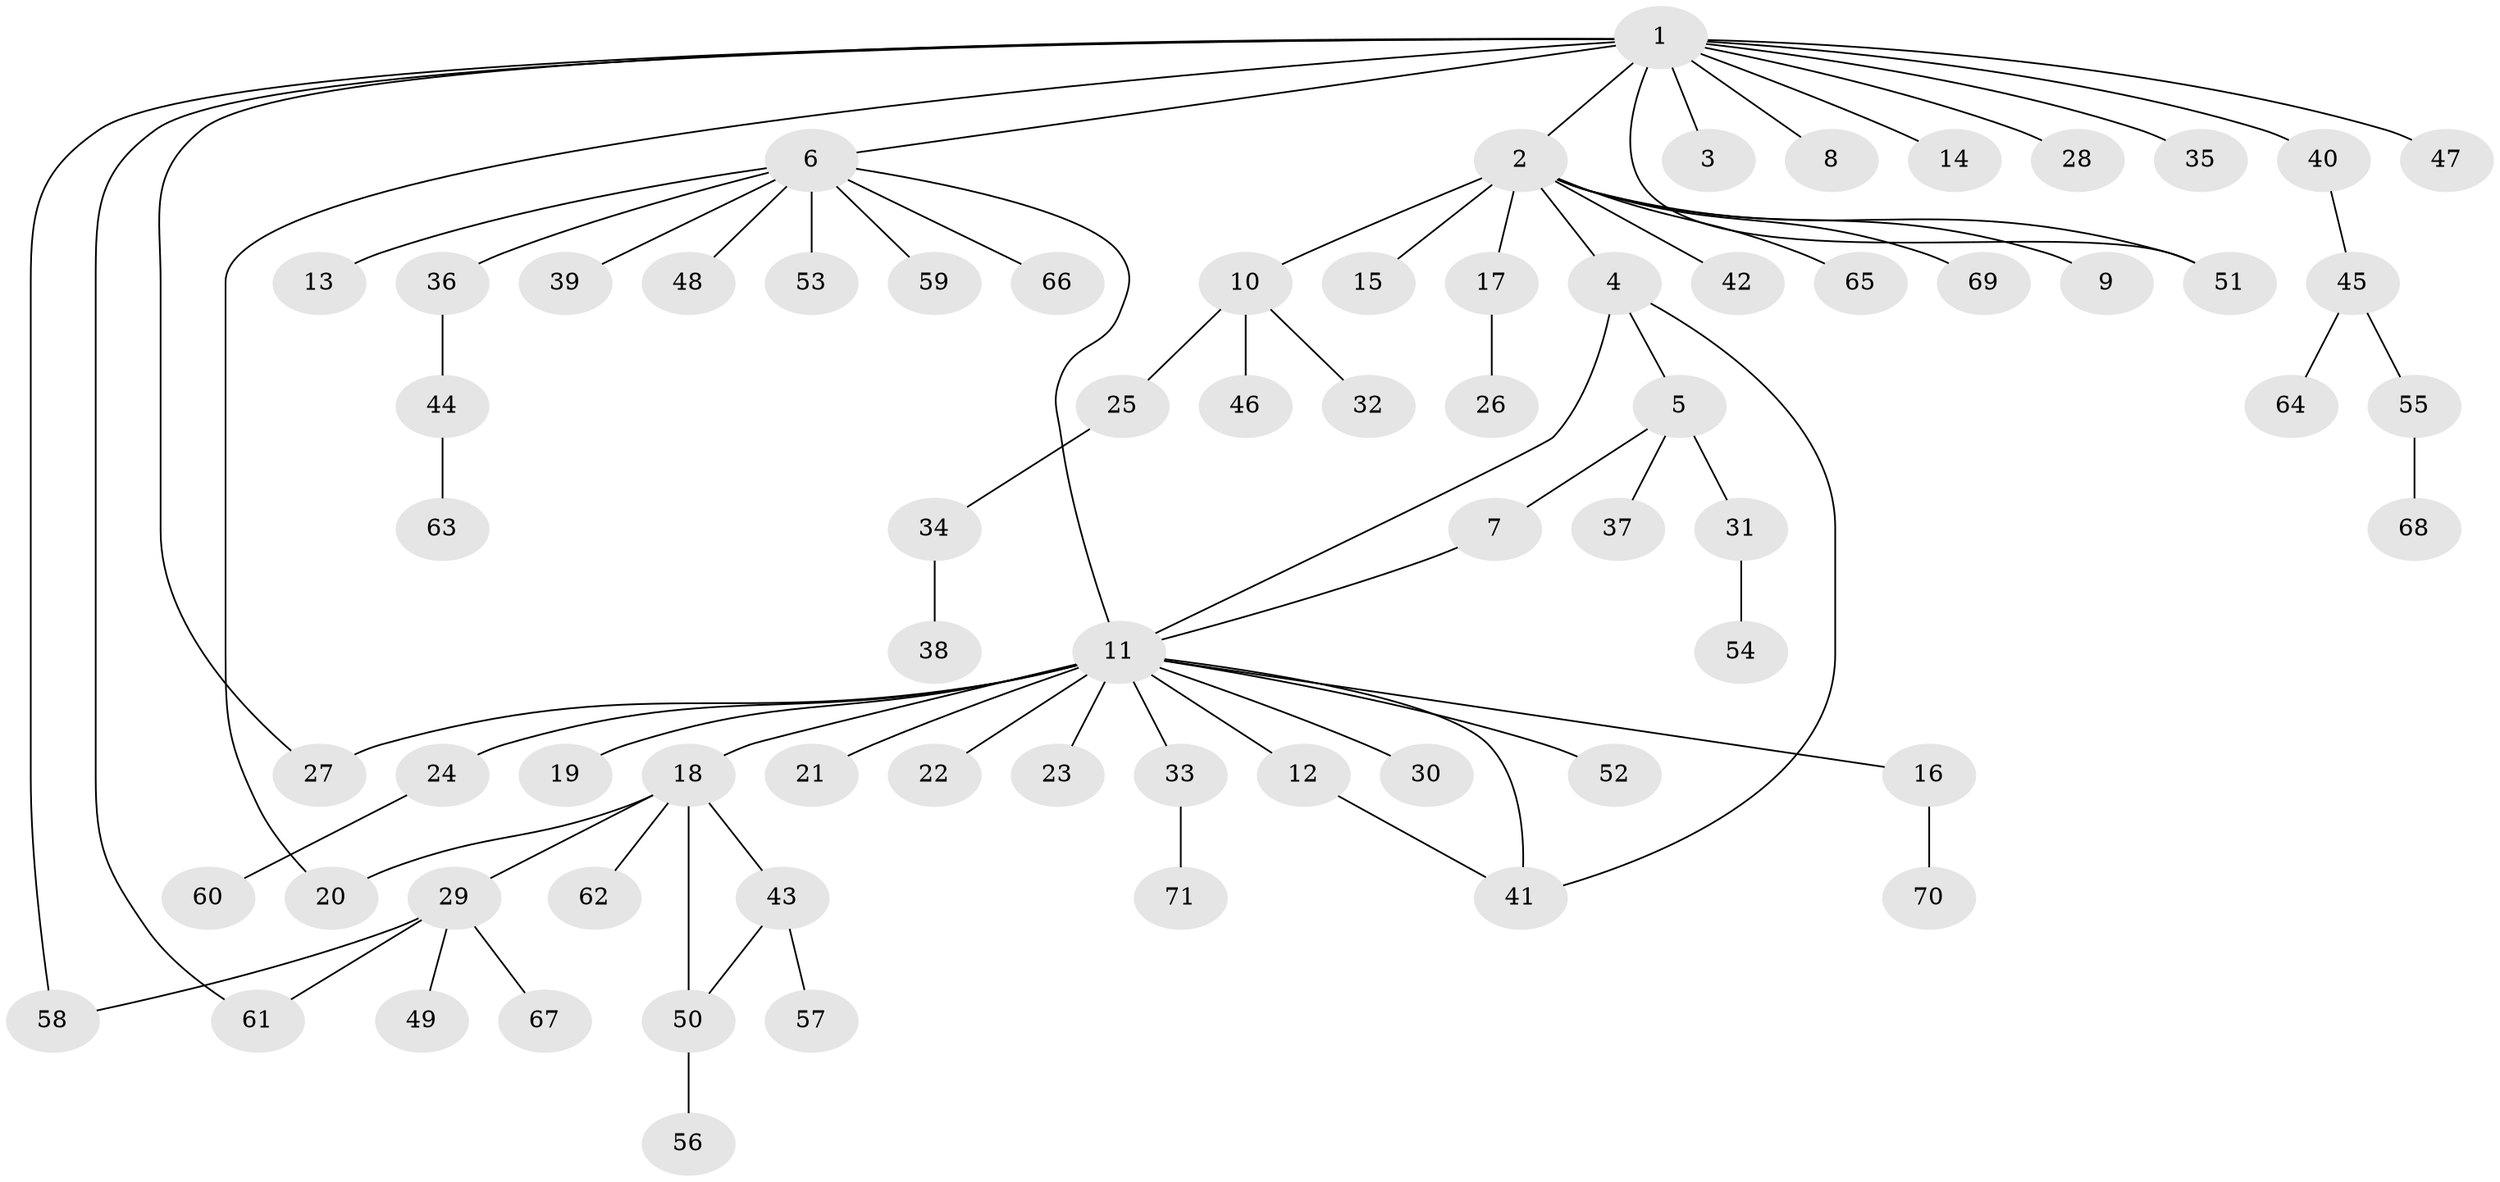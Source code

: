 // coarse degree distribution, {18: 0.02857142857142857, 1: 0.7428571428571429, 4: 0.02857142857142857, 2: 0.11428571428571428, 16: 0.02857142857142857, 3: 0.05714285714285714}
// Generated by graph-tools (version 1.1) at 2025/18/03/04/25 18:18:17]
// undirected, 71 vertices, 80 edges
graph export_dot {
graph [start="1"]
  node [color=gray90,style=filled];
  1;
  2;
  3;
  4;
  5;
  6;
  7;
  8;
  9;
  10;
  11;
  12;
  13;
  14;
  15;
  16;
  17;
  18;
  19;
  20;
  21;
  22;
  23;
  24;
  25;
  26;
  27;
  28;
  29;
  30;
  31;
  32;
  33;
  34;
  35;
  36;
  37;
  38;
  39;
  40;
  41;
  42;
  43;
  44;
  45;
  46;
  47;
  48;
  49;
  50;
  51;
  52;
  53;
  54;
  55;
  56;
  57;
  58;
  59;
  60;
  61;
  62;
  63;
  64;
  65;
  66;
  67;
  68;
  69;
  70;
  71;
  1 -- 2;
  1 -- 3;
  1 -- 6;
  1 -- 8;
  1 -- 14;
  1 -- 20;
  1 -- 27;
  1 -- 28;
  1 -- 35;
  1 -- 40;
  1 -- 47;
  1 -- 51;
  1 -- 58;
  1 -- 61;
  2 -- 4;
  2 -- 9;
  2 -- 10;
  2 -- 15;
  2 -- 17;
  2 -- 42;
  2 -- 51;
  2 -- 65;
  2 -- 69;
  4 -- 5;
  4 -- 11;
  4 -- 41;
  5 -- 7;
  5 -- 31;
  5 -- 37;
  6 -- 11;
  6 -- 13;
  6 -- 36;
  6 -- 39;
  6 -- 48;
  6 -- 53;
  6 -- 59;
  6 -- 66;
  7 -- 11;
  10 -- 25;
  10 -- 32;
  10 -- 46;
  11 -- 12;
  11 -- 16;
  11 -- 18;
  11 -- 19;
  11 -- 21;
  11 -- 22;
  11 -- 23;
  11 -- 24;
  11 -- 27;
  11 -- 30;
  11 -- 33;
  11 -- 41;
  11 -- 52;
  12 -- 41;
  16 -- 70;
  17 -- 26;
  18 -- 20;
  18 -- 29;
  18 -- 43;
  18 -- 50;
  18 -- 62;
  24 -- 60;
  25 -- 34;
  29 -- 49;
  29 -- 58;
  29 -- 61;
  29 -- 67;
  31 -- 54;
  33 -- 71;
  34 -- 38;
  36 -- 44;
  40 -- 45;
  43 -- 50;
  43 -- 57;
  44 -- 63;
  45 -- 55;
  45 -- 64;
  50 -- 56;
  55 -- 68;
}
